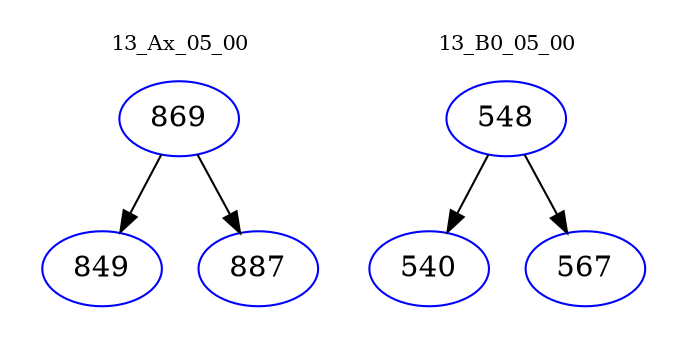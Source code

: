 digraph{
subgraph cluster_0 {
color = white
label = "13_Ax_05_00";
fontsize=10;
T0_869 [label="869", color="blue"]
T0_869 -> T0_849 [color="black"]
T0_849 [label="849", color="blue"]
T0_869 -> T0_887 [color="black"]
T0_887 [label="887", color="blue"]
}
subgraph cluster_1 {
color = white
label = "13_B0_05_00";
fontsize=10;
T1_548 [label="548", color="blue"]
T1_548 -> T1_540 [color="black"]
T1_540 [label="540", color="blue"]
T1_548 -> T1_567 [color="black"]
T1_567 [label="567", color="blue"]
}
}

